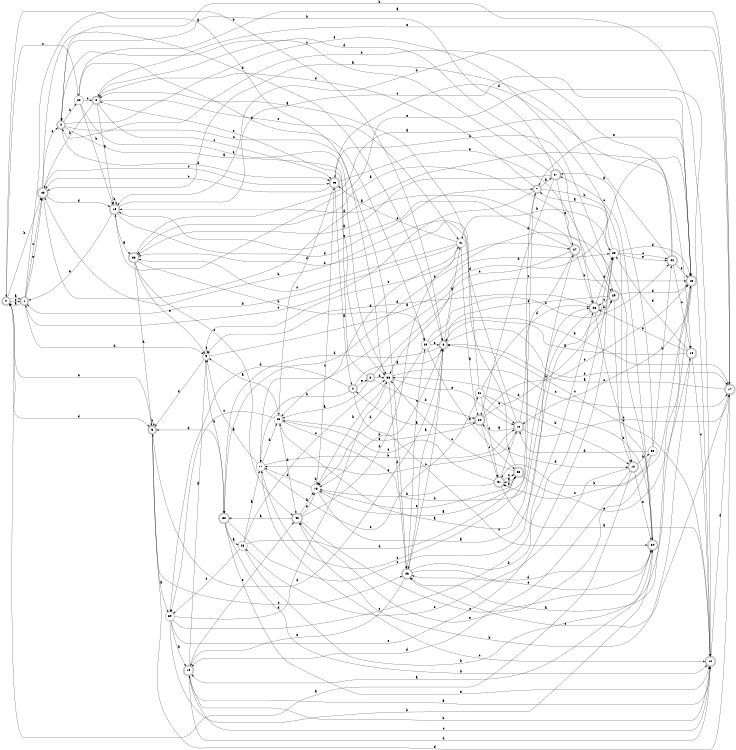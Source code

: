 digraph n36_6 {
__start0 [label="" shape="none"];

rankdir=LR;
size="8,5";

s0 [style="rounded,filled", color="black", fillcolor="white" shape="doublecircle", label="0"];
s1 [style="rounded,filled", color="black", fillcolor="white" shape="doublecircle", label="1"];
s2 [style="rounded,filled", color="black", fillcolor="white" shape="doublecircle", label="2"];
s3 [style="rounded,filled", color="black", fillcolor="white" shape="doublecircle", label="3"];
s4 [style="rounded,filled", color="black", fillcolor="white" shape="doublecircle", label="4"];
s5 [style="rounded,filled", color="black", fillcolor="white" shape="doublecircle", label="5"];
s6 [style="rounded,filled", color="black", fillcolor="white" shape="doublecircle", label="6"];
s7 [style="rounded,filled", color="black", fillcolor="white" shape="doublecircle", label="7"];
s8 [style="rounded,filled", color="black", fillcolor="white" shape="doublecircle", label="8"];
s9 [style="filled", color="black", fillcolor="white" shape="circle", label="9"];
s10 [style="rounded,filled", color="black", fillcolor="white" shape="doublecircle", label="10"];
s11 [style="filled", color="black", fillcolor="white" shape="circle", label="11"];
s12 [style="rounded,filled", color="black", fillcolor="white" shape="doublecircle", label="12"];
s13 [style="rounded,filled", color="black", fillcolor="white" shape="doublecircle", label="13"];
s14 [style="rounded,filled", color="black", fillcolor="white" shape="doublecircle", label="14"];
s15 [style="rounded,filled", color="black", fillcolor="white" shape="doublecircle", label="15"];
s16 [style="filled", color="black", fillcolor="white" shape="circle", label="16"];
s17 [style="rounded,filled", color="black", fillcolor="white" shape="doublecircle", label="17"];
s18 [style="rounded,filled", color="black", fillcolor="white" shape="doublecircle", label="18"];
s19 [style="rounded,filled", color="black", fillcolor="white" shape="doublecircle", label="19"];
s20 [style="filled", color="black", fillcolor="white" shape="circle", label="20"];
s21 [style="filled", color="black", fillcolor="white" shape="circle", label="21"];
s22 [style="filled", color="black", fillcolor="white" shape="circle", label="22"];
s23 [style="rounded,filled", color="black", fillcolor="white" shape="doublecircle", label="23"];
s24 [style="rounded,filled", color="black", fillcolor="white" shape="doublecircle", label="24"];
s25 [style="filled", color="black", fillcolor="white" shape="circle", label="25"];
s26 [style="rounded,filled", color="black", fillcolor="white" shape="doublecircle", label="26"];
s27 [style="rounded,filled", color="black", fillcolor="white" shape="doublecircle", label="27"];
s28 [style="filled", color="black", fillcolor="white" shape="circle", label="28"];
s29 [style="rounded,filled", color="black", fillcolor="white" shape="doublecircle", label="29"];
s30 [style="filled", color="black", fillcolor="white" shape="circle", label="30"];
s31 [style="rounded,filled", color="black", fillcolor="white" shape="doublecircle", label="31"];
s32 [style="rounded,filled", color="black", fillcolor="white" shape="doublecircle", label="32"];
s33 [style="rounded,filled", color="black", fillcolor="white" shape="doublecircle", label="33"];
s34 [style="rounded,filled", color="black", fillcolor="white" shape="doublecircle", label="34"];
s35 [style="filled", color="black", fillcolor="white" shape="circle", label="35"];
s36 [style="filled", color="black", fillcolor="white" shape="circle", label="36"];
s37 [style="rounded,filled", color="black", fillcolor="white" shape="doublecircle", label="37"];
s38 [style="rounded,filled", color="black", fillcolor="white" shape="doublecircle", label="38"];
s39 [style="filled", color="black", fillcolor="white" shape="circle", label="39"];
s40 [style="rounded,filled", color="black", fillcolor="white" shape="doublecircle", label="40"];
s41 [style="filled", color="black", fillcolor="white" shape="circle", label="41"];
s42 [style="rounded,filled", color="black", fillcolor="white" shape="doublecircle", label="42"];
s43 [style="rounded,filled", color="black", fillcolor="white" shape="doublecircle", label="43"];
s44 [style="rounded,filled", color="black", fillcolor="white" shape="doublecircle", label="44"];
s0 -> s1 [label="a"];
s0 -> s40 [label="b"];
s0 -> s22 [label="c"];
s0 -> s5 [label="d"];
s0 -> s1 [label="e"];
s1 -> s0 [label="a"];
s1 -> s6 [label="b"];
s1 -> s40 [label="c"];
s1 -> s9 [label="d"];
s1 -> s40 [label="e"];
s2 -> s6 [label="a"];
s2 -> s11 [label="b"];
s2 -> s34 [label="c"];
s2 -> s39 [label="d"];
s2 -> s3 [label="e"];
s3 -> s35 [label="a"];
s3 -> s24 [label="b"];
s3 -> s15 [label="c"];
s3 -> s36 [label="d"];
s3 -> s8 [label="e"];
s4 -> s36 [label="a"];
s4 -> s22 [label="b"];
s4 -> s23 [label="c"];
s4 -> s43 [label="d"];
s4 -> s25 [label="e"];
s5 -> s39 [label="a"];
s5 -> s5 [label="b"];
s5 -> s23 [label="c"];
s5 -> s6 [label="d"];
s5 -> s0 [label="e"];
s6 -> s41 [label="a"];
s6 -> s16 [label="b"];
s6 -> s23 [label="c"];
s6 -> s32 [label="d"];
s6 -> s17 [label="e"];
s7 -> s37 [label="a"];
s7 -> s12 [label="b"];
s7 -> s11 [label="c"];
s7 -> s8 [label="d"];
s7 -> s1 [label="e"];
s8 -> s18 [label="a"];
s8 -> s40 [label="b"];
s8 -> s43 [label="c"];
s8 -> s26 [label="d"];
s8 -> s41 [label="e"];
s9 -> s25 [label="a"];
s9 -> s32 [label="b"];
s9 -> s27 [label="c"];
s9 -> s5 [label="d"];
s9 -> s9 [label="e"];
s10 -> s19 [label="a"];
s10 -> s4 [label="b"];
s10 -> s6 [label="c"];
s10 -> s17 [label="d"];
s10 -> s18 [label="e"];
s11 -> s9 [label="a"];
s11 -> s13 [label="b"];
s11 -> s10 [label="c"];
s11 -> s35 [label="d"];
s11 -> s21 [label="e"];
s12 -> s0 [label="a"];
s12 -> s30 [label="b"];
s12 -> s28 [label="c"];
s12 -> s19 [label="d"];
s12 -> s34 [label="e"];
s13 -> s24 [label="a"];
s13 -> s40 [label="b"];
s13 -> s17 [label="c"];
s13 -> s7 [label="d"];
s13 -> s11 [label="e"];
s14 -> s6 [label="a"];
s14 -> s42 [label="b"];
s14 -> s10 [label="c"];
s14 -> s25 [label="d"];
s14 -> s26 [label="e"];
s15 -> s23 [label="a"];
s15 -> s31 [label="b"];
s15 -> s13 [label="c"];
s15 -> s11 [label="d"];
s15 -> s7 [label="e"];
s16 -> s25 [label="a"];
s16 -> s16 [label="b"];
s16 -> s43 [label="c"];
s16 -> s11 [label="d"];
s16 -> s33 [label="e"];
s17 -> s6 [label="a"];
s17 -> s18 [label="b"];
s17 -> s23 [label="c"];
s17 -> s5 [label="d"];
s17 -> s8 [label="e"];
s18 -> s38 [label="a"];
s18 -> s18 [label="b"];
s18 -> s15 [label="c"];
s18 -> s7 [label="d"];
s18 -> s1 [label="e"];
s19 -> s9 [label="a"];
s19 -> s10 [label="b"];
s19 -> s10 [label="c"];
s19 -> s10 [label="d"];
s19 -> s42 [label="e"];
s20 -> s33 [label="a"];
s20 -> s17 [label="b"];
s20 -> s44 [label="c"];
s20 -> s16 [label="d"];
s20 -> s6 [label="e"];
s21 -> s8 [label="a"];
s21 -> s12 [label="b"];
s21 -> s31 [label="c"];
s21 -> s26 [label="d"];
s21 -> s13 [label="e"];
s22 -> s17 [label="a"];
s22 -> s18 [label="b"];
s22 -> s8 [label="c"];
s22 -> s20 [label="d"];
s22 -> s36 [label="e"];
s23 -> s6 [label="a"];
s23 -> s25 [label="b"];
s23 -> s20 [label="c"];
s23 -> s34 [label="d"];
s23 -> s19 [label="e"];
s24 -> s2 [label="a"];
s24 -> s29 [label="b"];
s24 -> s31 [label="c"];
s24 -> s12 [label="d"];
s24 -> s15 [label="e"];
s25 -> s7 [label="a"];
s25 -> s41 [label="b"];
s25 -> s44 [label="c"];
s25 -> s15 [label="d"];
s25 -> s44 [label="e"];
s26 -> s35 [label="a"];
s26 -> s29 [label="b"];
s26 -> s34 [label="c"];
s26 -> s9 [label="d"];
s26 -> s25 [label="e"];
s27 -> s16 [label="a"];
s27 -> s26 [label="b"];
s27 -> s36 [label="c"];
s27 -> s18 [label="d"];
s27 -> s18 [label="e"];
s28 -> s11 [label="a"];
s28 -> s15 [label="b"];
s28 -> s36 [label="c"];
s28 -> s33 [label="d"];
s28 -> s39 [label="e"];
s29 -> s38 [label="a"];
s29 -> s12 [label="b"];
s29 -> s26 [label="c"];
s29 -> s15 [label="d"];
s29 -> s6 [label="e"];
s30 -> s37 [label="a"];
s30 -> s44 [label="b"];
s30 -> s31 [label="c"];
s30 -> s13 [label="d"];
s30 -> s42 [label="e"];
s31 -> s10 [label="a"];
s31 -> s16 [label="b"];
s31 -> s33 [label="c"];
s31 -> s13 [label="d"];
s31 -> s35 [label="e"];
s32 -> s28 [label="a"];
s32 -> s10 [label="b"];
s32 -> s27 [label="c"];
s32 -> s5 [label="d"];
s32 -> s10 [label="e"];
s33 -> s31 [label="a"];
s33 -> s38 [label="b"];
s33 -> s36 [label="c"];
s33 -> s31 [label="d"];
s33 -> s14 [label="e"];
s34 -> s19 [label="a"];
s34 -> s32 [label="b"];
s34 -> s37 [label="c"];
s34 -> s36 [label="d"];
s34 -> s23 [label="e"];
s35 -> s9 [label="a"];
s35 -> s26 [label="b"];
s35 -> s39 [label="c"];
s35 -> s42 [label="d"];
s35 -> s24 [label="e"];
s36 -> s0 [label="a"];
s36 -> s16 [label="b"];
s36 -> s17 [label="c"];
s36 -> s23 [label="d"];
s36 -> s13 [label="e"];
s37 -> s38 [label="a"];
s37 -> s4 [label="b"];
s37 -> s4 [label="c"];
s37 -> s24 [label="d"];
s37 -> s27 [label="e"];
s38 -> s15 [label="a"];
s38 -> s20 [label="b"];
s38 -> s42 [label="c"];
s38 -> s5 [label="d"];
s38 -> s9 [label="e"];
s39 -> s19 [label="a"];
s39 -> s34 [label="b"];
s39 -> s26 [label="c"];
s39 -> s36 [label="d"];
s39 -> s25 [label="e"];
s40 -> s14 [label="a"];
s40 -> s6 [label="b"];
s40 -> s43 [label="c"];
s40 -> s18 [label="d"];
s40 -> s4 [label="e"];
s41 -> s24 [label="a"];
s41 -> s1 [label="b"];
s41 -> s38 [label="c"];
s41 -> s35 [label="d"];
s41 -> s43 [label="e"];
s42 -> s32 [label="a"];
s42 -> s16 [label="b"];
s42 -> s34 [label="c"];
s42 -> s41 [label="d"];
s42 -> s16 [label="e"];
s43 -> s2 [label="a"];
s43 -> s29 [label="b"];
s43 -> s40 [label="c"];
s43 -> s35 [label="d"];
s43 -> s29 [label="e"];
s44 -> s40 [label="a"];
s44 -> s4 [label="b"];
s44 -> s14 [label="c"];
s44 -> s43 [label="d"];
s44 -> s15 [label="e"];

}